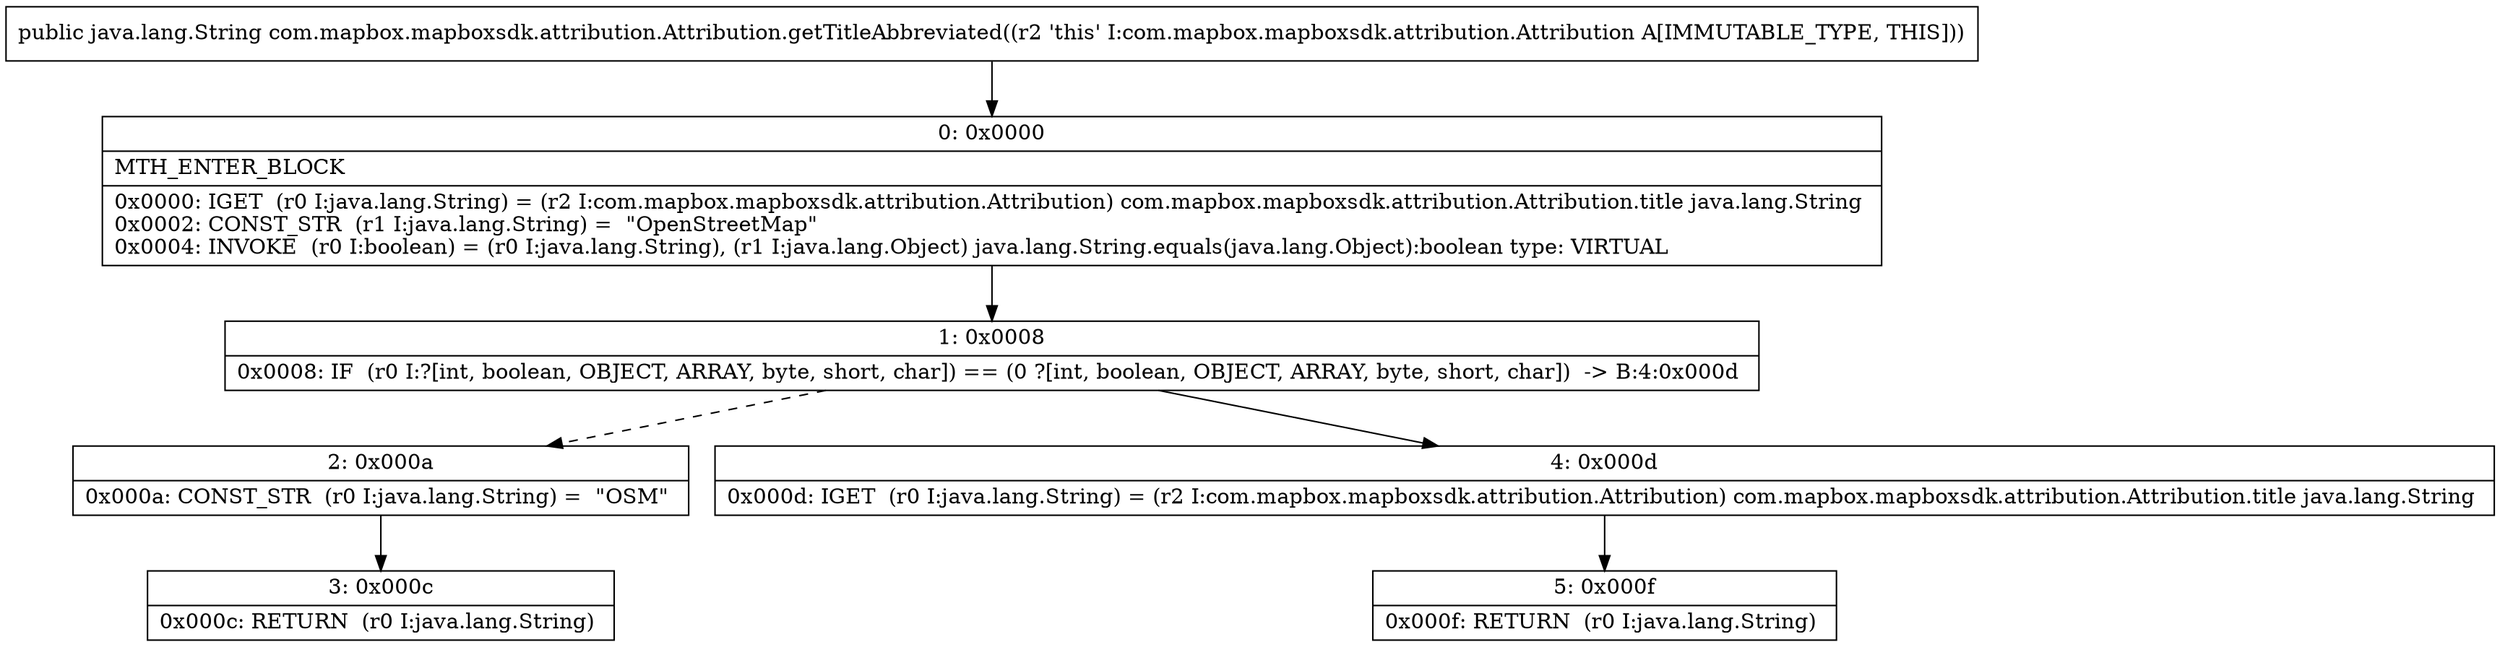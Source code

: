 digraph "CFG forcom.mapbox.mapboxsdk.attribution.Attribution.getTitleAbbreviated()Ljava\/lang\/String;" {
Node_0 [shape=record,label="{0\:\ 0x0000|MTH_ENTER_BLOCK\l|0x0000: IGET  (r0 I:java.lang.String) = (r2 I:com.mapbox.mapboxsdk.attribution.Attribution) com.mapbox.mapboxsdk.attribution.Attribution.title java.lang.String \l0x0002: CONST_STR  (r1 I:java.lang.String) =  \"OpenStreetMap\" \l0x0004: INVOKE  (r0 I:boolean) = (r0 I:java.lang.String), (r1 I:java.lang.Object) java.lang.String.equals(java.lang.Object):boolean type: VIRTUAL \l}"];
Node_1 [shape=record,label="{1\:\ 0x0008|0x0008: IF  (r0 I:?[int, boolean, OBJECT, ARRAY, byte, short, char]) == (0 ?[int, boolean, OBJECT, ARRAY, byte, short, char])  \-\> B:4:0x000d \l}"];
Node_2 [shape=record,label="{2\:\ 0x000a|0x000a: CONST_STR  (r0 I:java.lang.String) =  \"OSM\" \l}"];
Node_3 [shape=record,label="{3\:\ 0x000c|0x000c: RETURN  (r0 I:java.lang.String) \l}"];
Node_4 [shape=record,label="{4\:\ 0x000d|0x000d: IGET  (r0 I:java.lang.String) = (r2 I:com.mapbox.mapboxsdk.attribution.Attribution) com.mapbox.mapboxsdk.attribution.Attribution.title java.lang.String \l}"];
Node_5 [shape=record,label="{5\:\ 0x000f|0x000f: RETURN  (r0 I:java.lang.String) \l}"];
MethodNode[shape=record,label="{public java.lang.String com.mapbox.mapboxsdk.attribution.Attribution.getTitleAbbreviated((r2 'this' I:com.mapbox.mapboxsdk.attribution.Attribution A[IMMUTABLE_TYPE, THIS])) }"];
MethodNode -> Node_0;
Node_0 -> Node_1;
Node_1 -> Node_2[style=dashed];
Node_1 -> Node_4;
Node_2 -> Node_3;
Node_4 -> Node_5;
}

